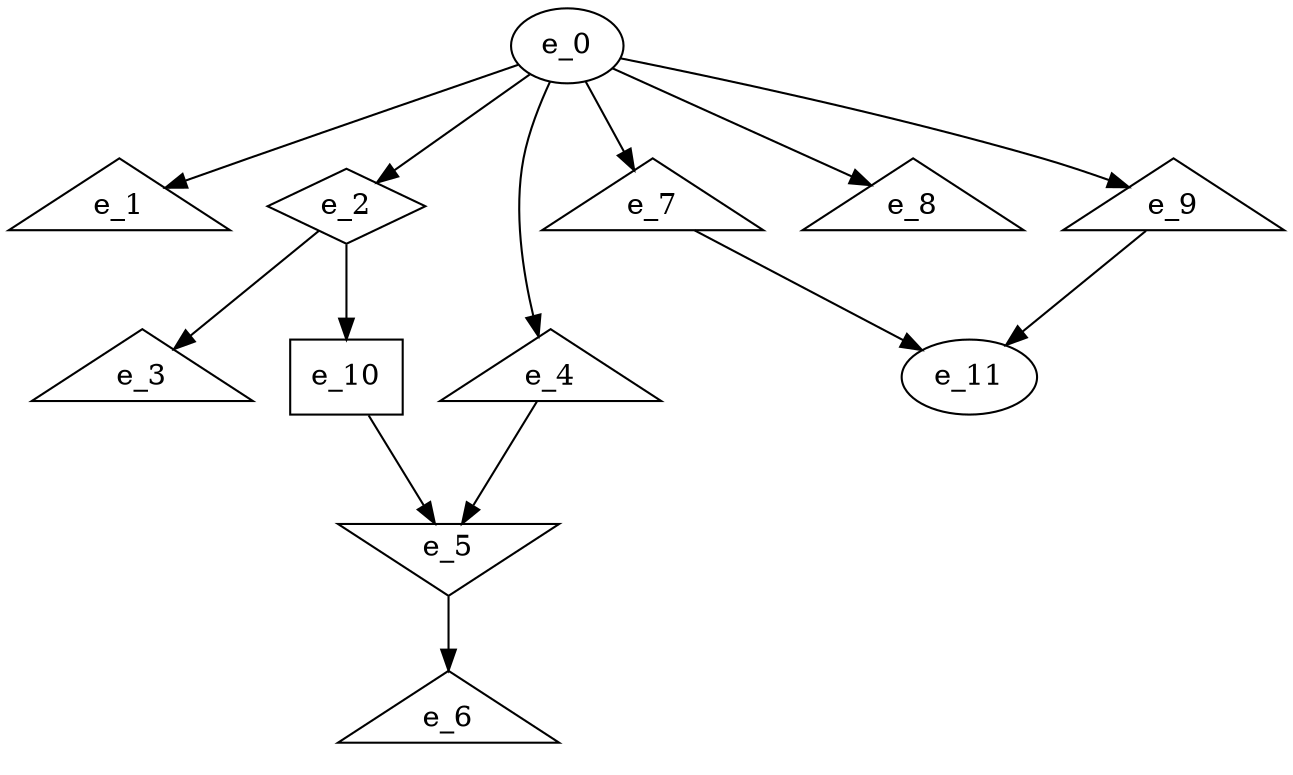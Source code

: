 digraph control_path {
  e_0: entry_node : n ;
  e_1 [shape = triangle];
  e_2 [shape = diamond];
  e_3 [shape = triangle];
  e_4 [shape = triangle];
  e_5 [shape = invtriangle];
  e_6 [shape = triangle];
  e_7 [shape = triangle];
  e_8 [shape = triangle];
  e_9 [shape = triangle];
  e_10 [shape = dot];
  e_11: exit_node : s ;
  e_0 -> e_1;
  e_0 -> e_2;
  e_2 -> e_3;
  e_0 -> e_4;
  e_4 -> e_5;
  e_10 -> e_5;
  e_5 -> e_6;
  e_0 -> e_7;
  e_0 -> e_8;
  e_0 -> e_9;
  e_2 -> e_10;
  e_7 -> e_11;
  e_9 -> e_11;
}
